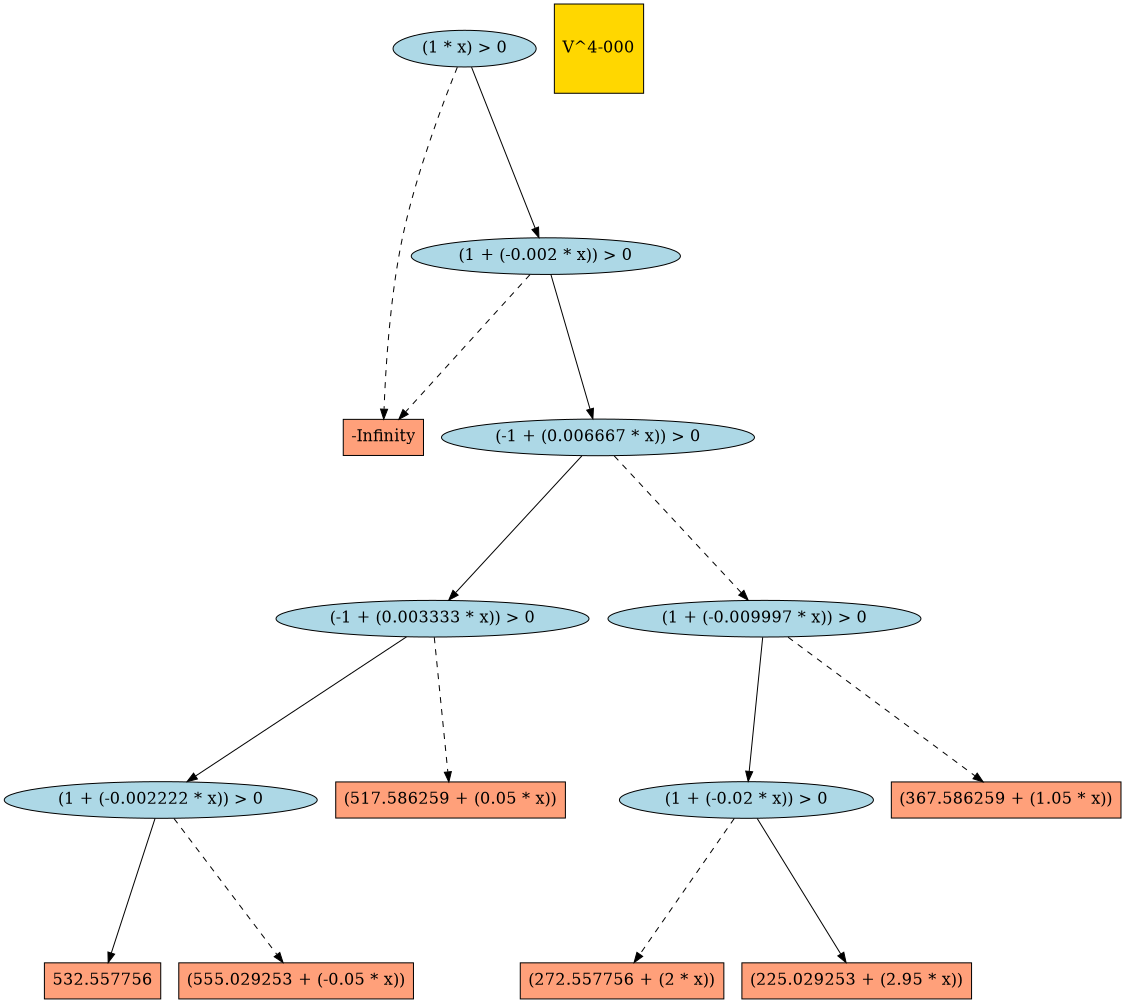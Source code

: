 digraph G { 
graph [ fontname = "Helvetica",fontsize="16",ratio = "auto",
        size="7.5,10",ranksep="2.00" ];
node [fontsize="16"];
"4034" [label="(1 + (-0.002222 * x)) > 0",fillcolor=lightblue,color=black,shape=ellipse,style=filled];
"4036" [label="(-1 + (0.006667 * x)) > 0",fillcolor=lightblue,color=black,shape=ellipse,style=filled];
"4035" [label="(-1 + (0.003333 * x)) > 0",fillcolor=lightblue,color=black,shape=ellipse,style=filled];
"1995" [label="(272.557756 + (2 * x))",fillcolor=lightsalmon,color=black,shape=box,style=filled];
"3433" [label="532.557756",fillcolor=lightsalmon,color=black,shape=box,style=filled];
"2293" [label="(1 + (-0.02 * x)) > 0",fillcolor=lightblue,color=black,shape=ellipse,style=filled];
"4" [label="-Infinity",fillcolor=lightsalmon,color=black,shape=box,style=filled];
"2294" [label="(1 + (-0.009997 * x)) > 0",fillcolor=lightblue,color=black,shape=ellipse,style=filled];
"1994" [label="(367.586259 + (1.05 * x))",fillcolor=lightsalmon,color=black,shape=box,style=filled];
"3774" [label="(555.029253 + (-0.05 * x))",fillcolor=lightsalmon,color=black,shape=box,style=filled];
"2104" [label="(225.029253 + (2.95 * x))",fillcolor=lightsalmon,color=black,shape=box,style=filled];
"2993" [label="(517.586259 + (0.05 * x))",fillcolor=lightsalmon,color=black,shape=box,style=filled];
"4037" [label="(1 + (-0.002 * x)) > 0",fillcolor=lightblue,color=black,shape=ellipse,style=filled];
"4038" [label="(1 * x) > 0",fillcolor=lightblue,color=black,shape=ellipse,style=filled];
"_temp_" [label="V^4-000",fillcolor=gold1,color=black,shape=square,style=filled];
"4034" -> "3433" [color=black,style=solid];
"4034" -> "3774" [color=black,style=dashed];
"4036" -> "4035" [color=black,style=solid];
"4036" -> "2294" [color=black,style=dashed];
"4035" -> "4034" [color=black,style=solid];
"4035" -> "2993" [color=black,style=dashed];
"2293" -> "1995" [color=black,style=dashed];
"2293" -> "2104" [color=black,style=solid];
"2294" -> "2293" [color=black,style=solid];
"2294" -> "1994" [color=black,style=dashed];
"4037" -> "4036" [color=black,style=solid];
"4037" -> "4" [color=black,style=dashed];
"4038" -> "4" [color=black,style=dashed];
"4038" -> "4037" [color=black,style=solid];
}
